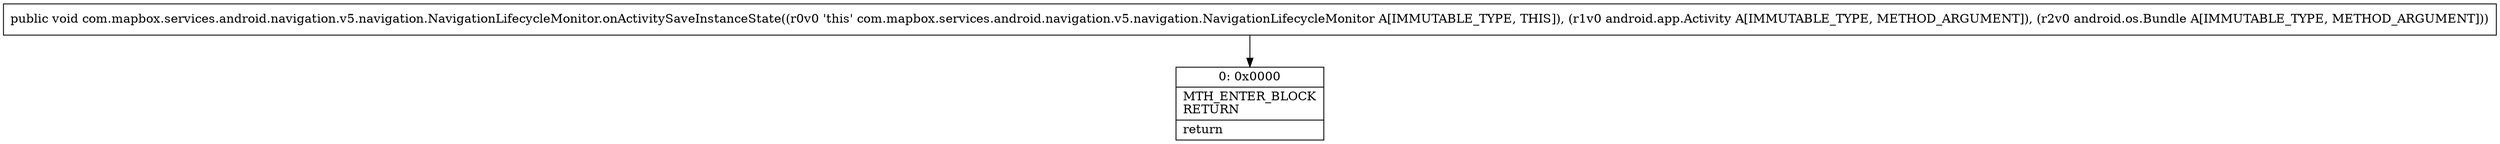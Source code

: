 digraph "CFG forcom.mapbox.services.android.navigation.v5.navigation.NavigationLifecycleMonitor.onActivitySaveInstanceState(Landroid\/app\/Activity;Landroid\/os\/Bundle;)V" {
Node_0 [shape=record,label="{0\:\ 0x0000|MTH_ENTER_BLOCK\lRETURN\l|return\l}"];
MethodNode[shape=record,label="{public void com.mapbox.services.android.navigation.v5.navigation.NavigationLifecycleMonitor.onActivitySaveInstanceState((r0v0 'this' com.mapbox.services.android.navigation.v5.navigation.NavigationLifecycleMonitor A[IMMUTABLE_TYPE, THIS]), (r1v0 android.app.Activity A[IMMUTABLE_TYPE, METHOD_ARGUMENT]), (r2v0 android.os.Bundle A[IMMUTABLE_TYPE, METHOD_ARGUMENT])) }"];
MethodNode -> Node_0;
}

